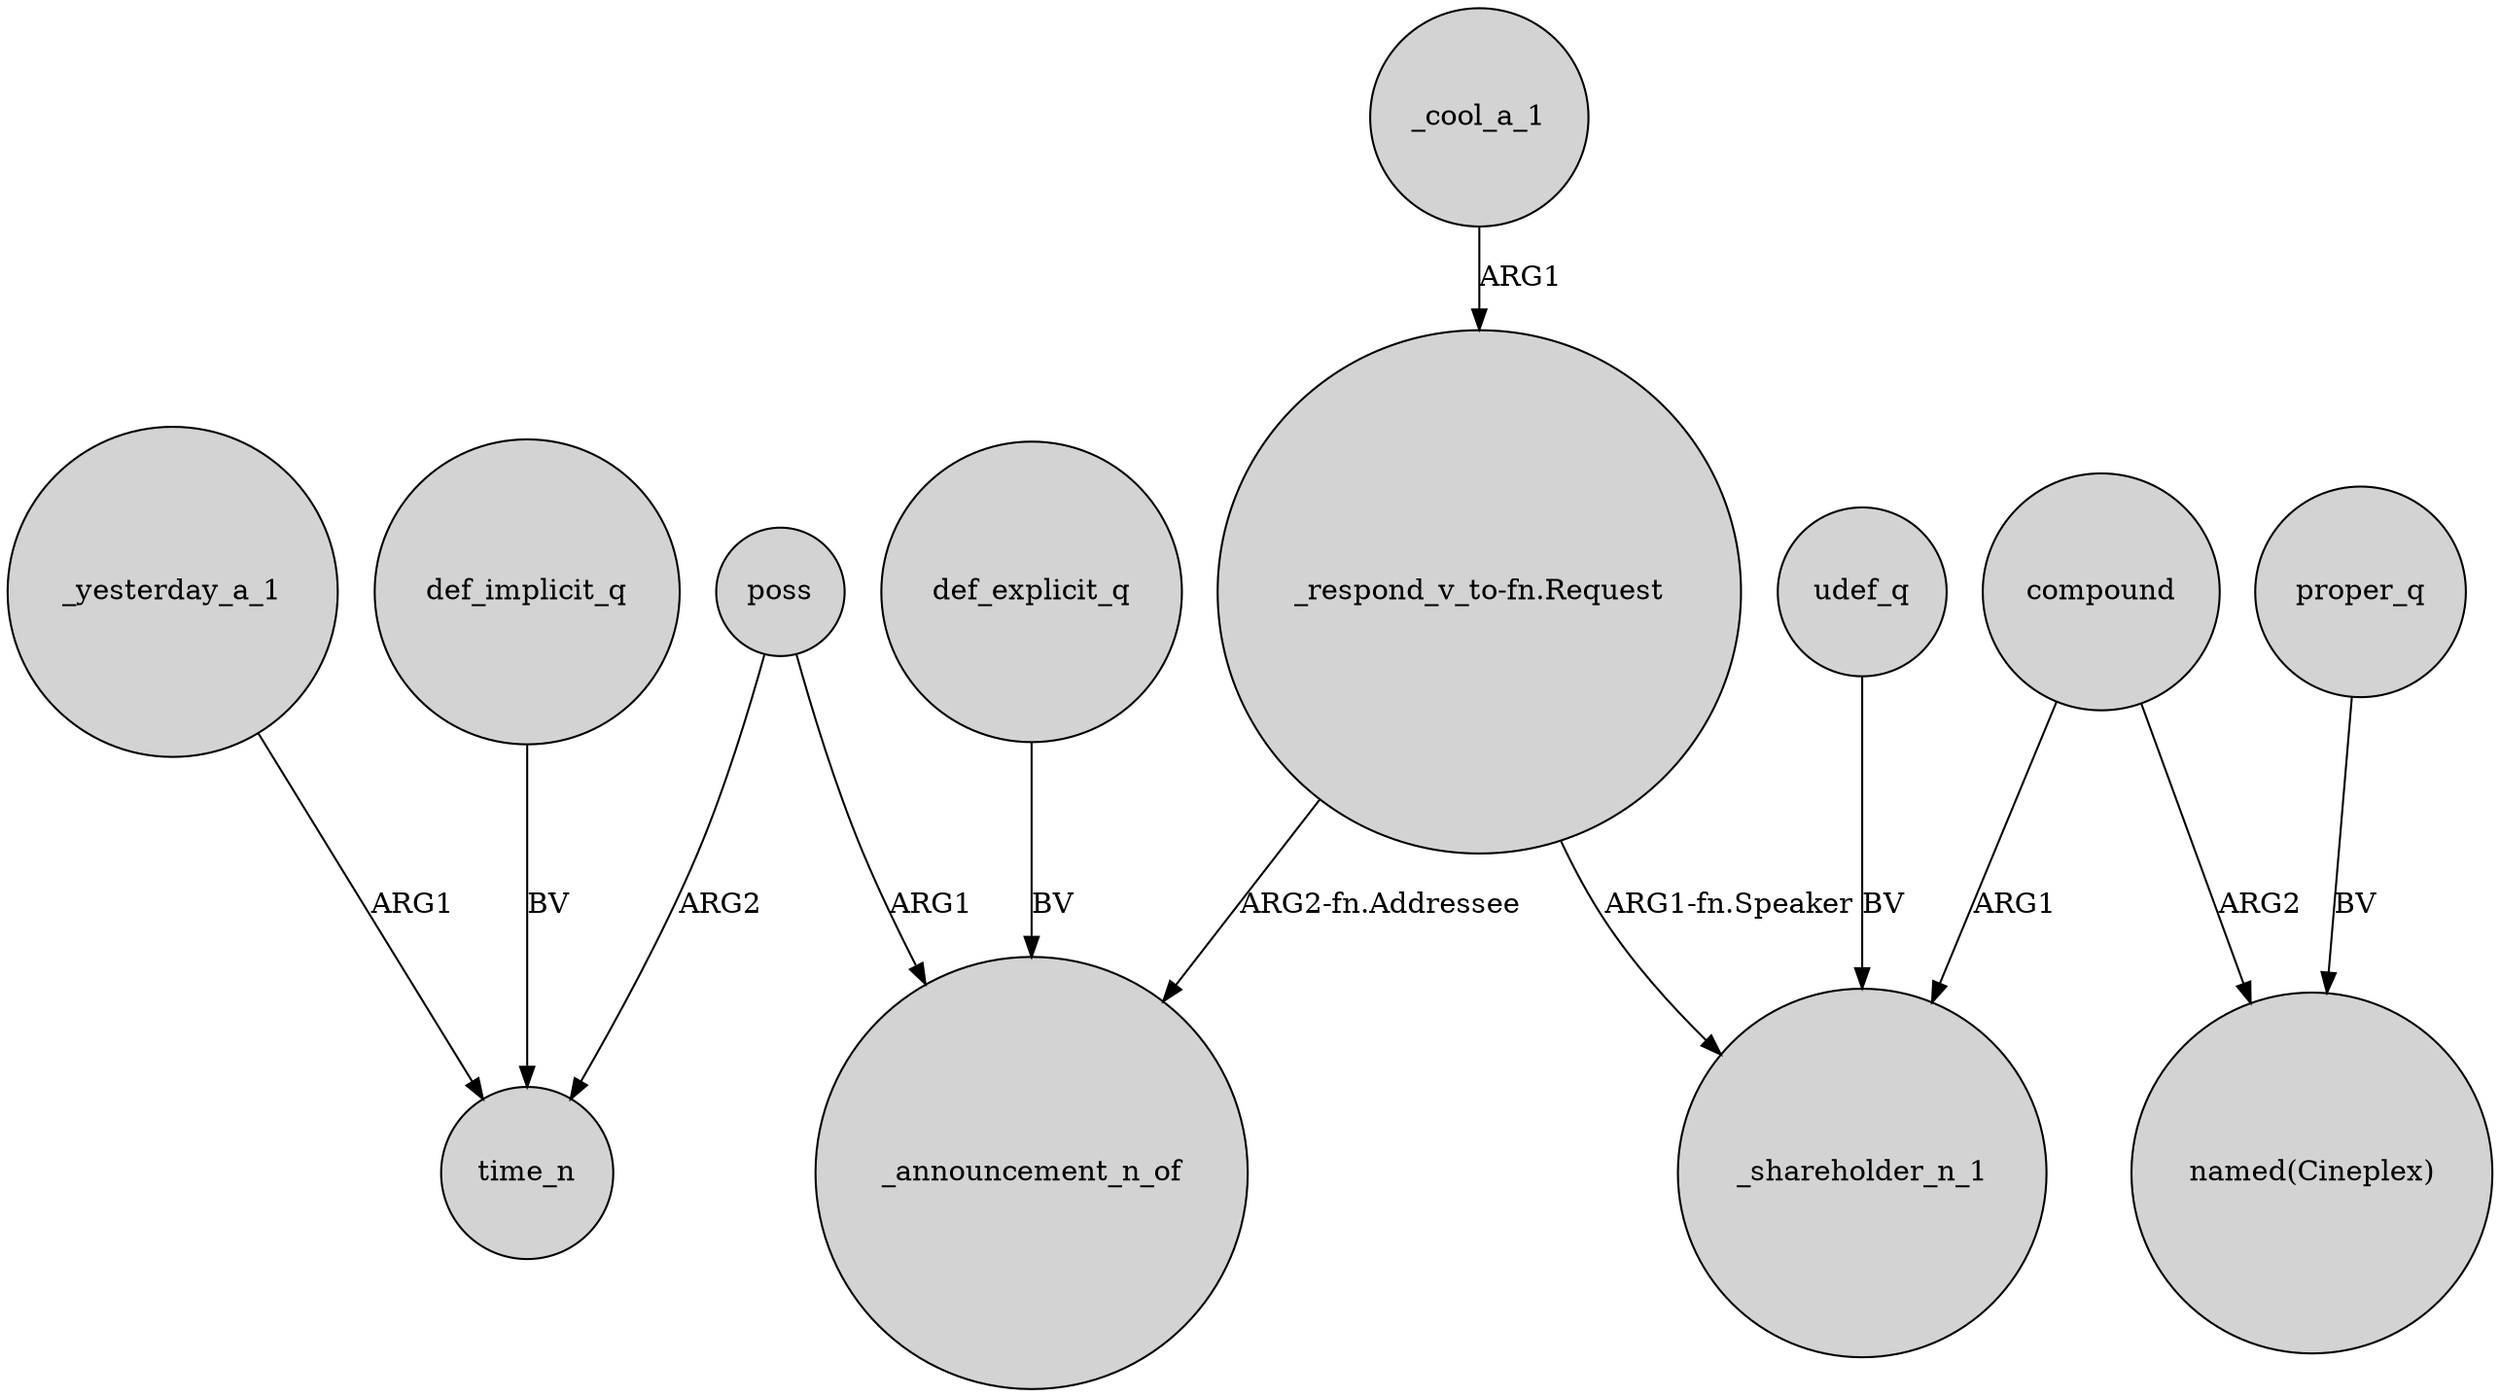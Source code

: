 digraph {
	node [shape=circle style=filled]
	poss -> time_n [label=ARG2]
	_yesterday_a_1 -> time_n [label=ARG1]
	proper_q -> "named(Cineplex)" [label=BV]
	compound -> "named(Cineplex)" [label=ARG2]
	"_respond_v_to-fn.Request" -> _announcement_n_of [label="ARG2-fn.Addressee"]
	"_respond_v_to-fn.Request" -> _shareholder_n_1 [label="ARG1-fn.Speaker"]
	udef_q -> _shareholder_n_1 [label=BV]
	def_explicit_q -> _announcement_n_of [label=BV]
	def_implicit_q -> time_n [label=BV]
	_cool_a_1 -> "_respond_v_to-fn.Request" [label=ARG1]
	compound -> _shareholder_n_1 [label=ARG1]
	poss -> _announcement_n_of [label=ARG1]
}
